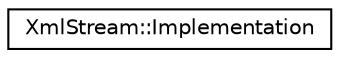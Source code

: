digraph "类继承关系图"
{
  edge [fontname="Helvetica",fontsize="10",labelfontname="Helvetica",labelfontsize="10"];
  node [fontname="Helvetica",fontsize="10",shape=record];
  rankdir="LR";
  Node0 [label="XmlStream::Implementation",height=0.2,width=0.4,color="black", fillcolor="white", style="filled",URL="$struct_xml_stream_1_1_implementation.html"];
}
